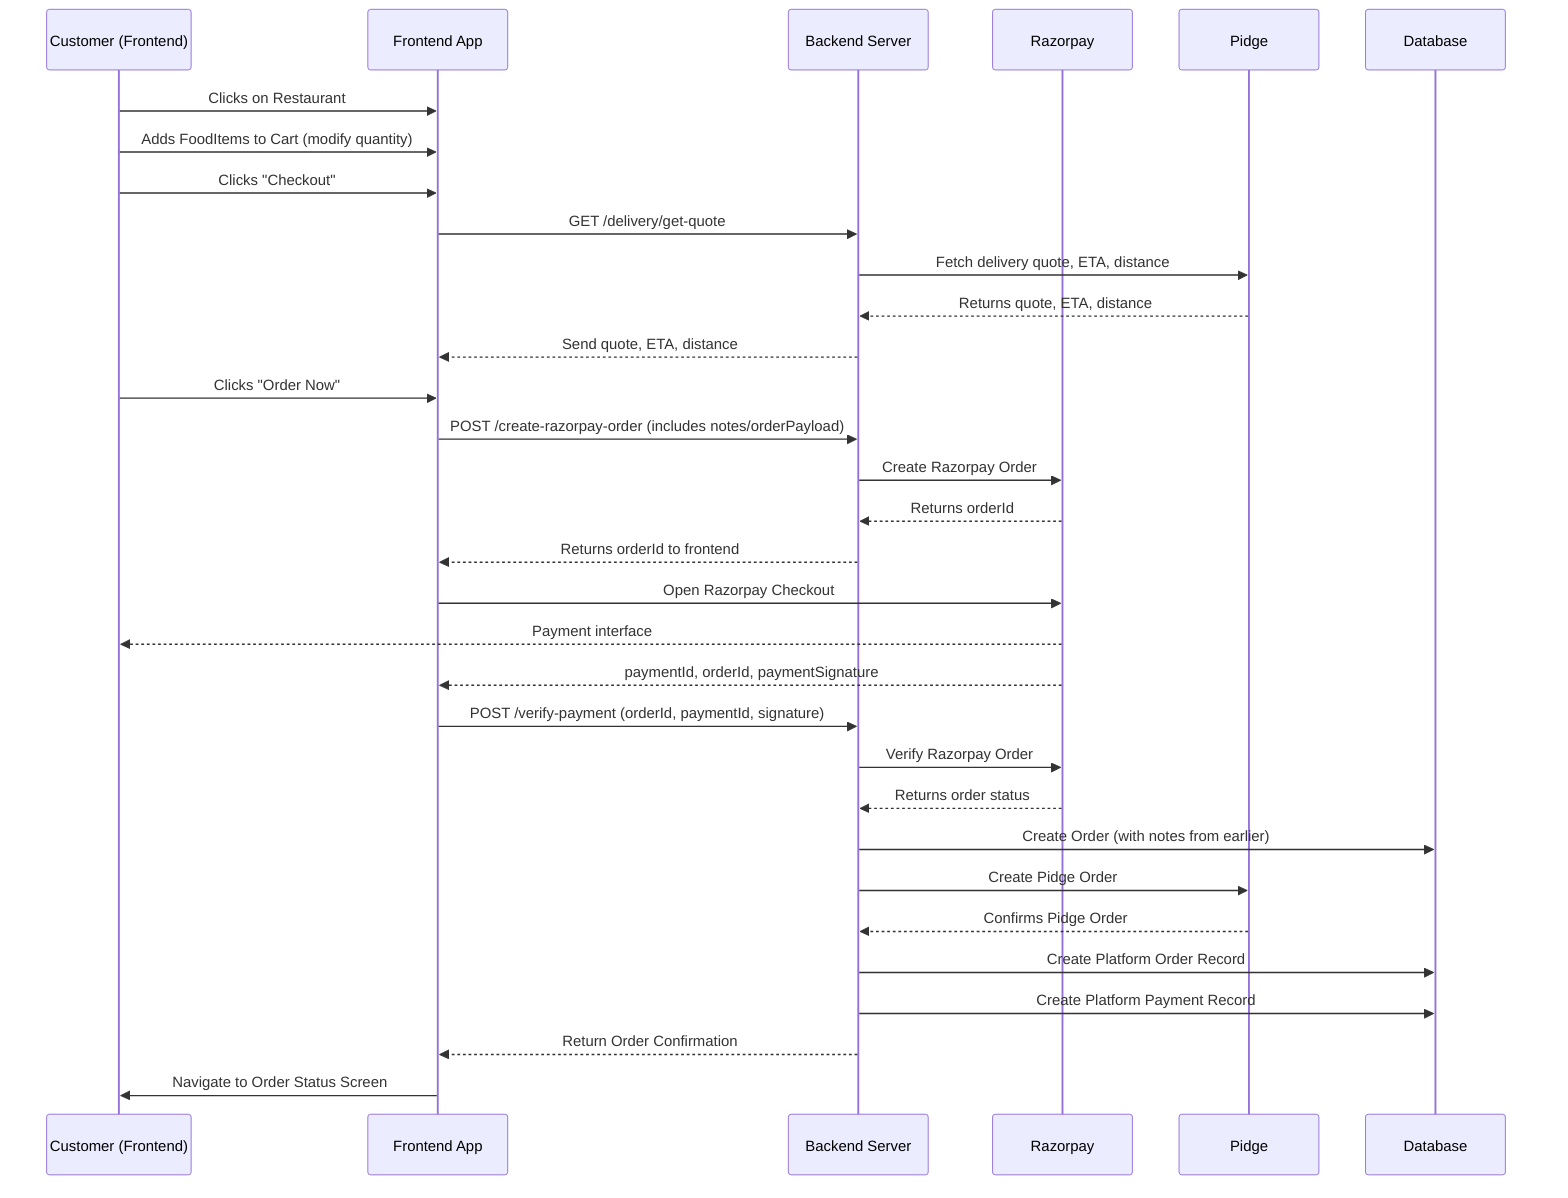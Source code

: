 sequenceDiagram
    participant User as Customer (Frontend)
    participant FE as Frontend App
    participant BE as Backend Server
    participant Razorpay
    participant Pidge
    participant DB as Database

    User->>FE: Clicks on Restaurant
    User->>FE: Adds FoodItems to Cart (modify quantity)
    User->>FE: Clicks "Checkout"
    FE->>BE: GET /delivery/get-quote
    BE->>Pidge: Fetch delivery quote, ETA, distance
    Pidge-->>BE: Returns quote, ETA, distance
    BE-->>FE: Send quote, ETA, distance
    User->>FE: Clicks "Order Now"
    FE->>BE: POST /create-razorpay-order (includes notes/orderPayload)
    BE->>Razorpay: Create Razorpay Order
    Razorpay-->>BE: Returns orderId
    BE-->>FE: Returns orderId to frontend
    FE->>Razorpay: Open Razorpay Checkout
    Razorpay-->>User: Payment interface
    Razorpay-->>FE: paymentId, orderId, paymentSignature
    FE->>BE: POST /verify-payment (orderId, paymentId, signature)
    BE->>Razorpay: Verify Razorpay Order
    Razorpay-->>BE: Returns order status
    BE->>DB: Create Order (with notes from earlier)
    BE->>Pidge: Create Pidge Order
    Pidge-->>BE: Confirms Pidge Order
    BE->>DB: Create Platform Order Record
    BE->>DB: Create Platform Payment Record
    BE-->>FE: Return Order Confirmation
    FE->>User: Navigate to Order Status Screen